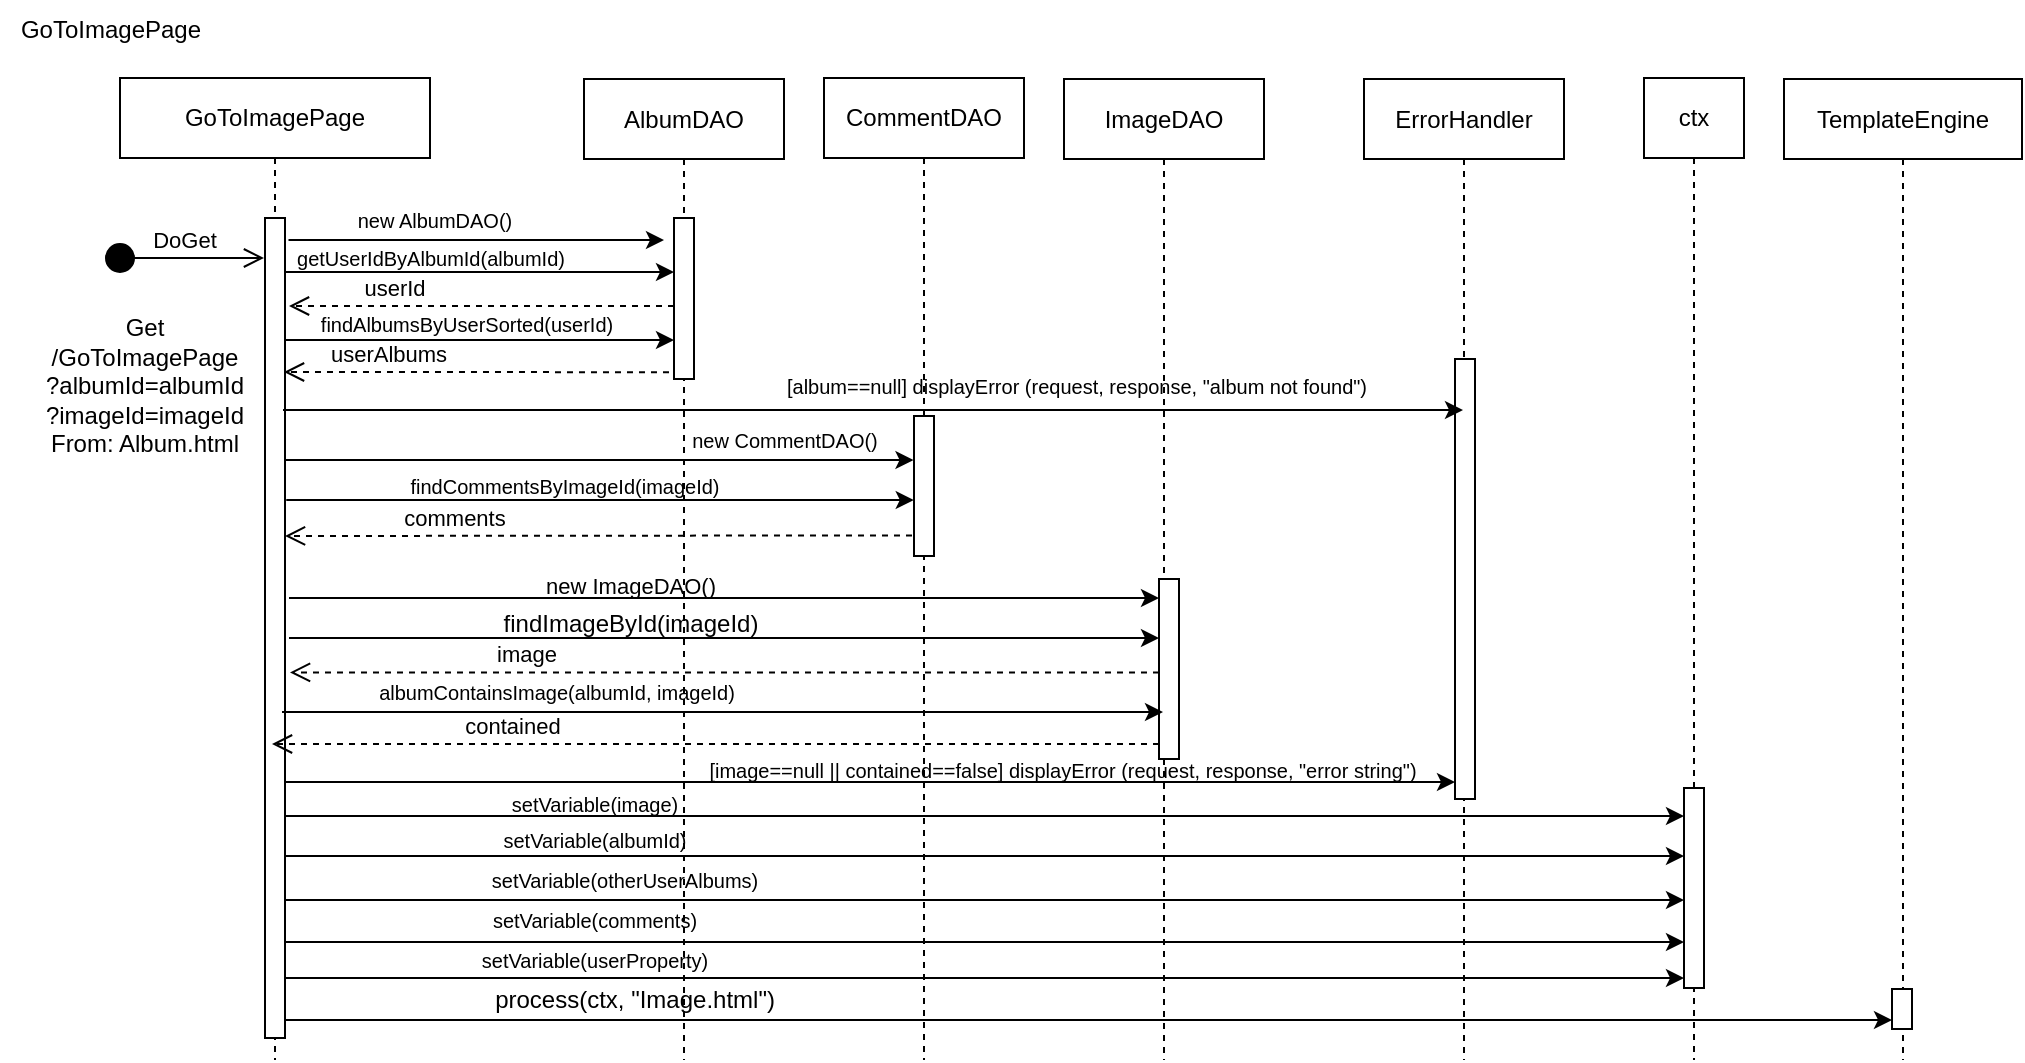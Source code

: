 <mxfile version="24.4.3" type="device">
  <diagram name="Pagina-1" id="nFwg7w9rd4U-h5GDvQUP">
    <mxGraphModel dx="1290" dy="556" grid="0" gridSize="10" guides="1" tooltips="1" connect="1" arrows="1" fold="1" page="1" pageScale="1" pageWidth="827" pageHeight="1169" math="0" shadow="0">
      <root>
        <mxCell id="0" />
        <mxCell id="1" parent="0" />
        <mxCell id="GIDoXzQEMwkHhOnKC9sn-1" value="&lt;span style=&quot;text-wrap: nowrap;&quot;&gt;GoToImagePage&lt;/span&gt;" style="shape=umlLifeline;perimeter=lifelinePerimeter;whiteSpace=wrap;html=1;container=0;dropTarget=0;collapsible=0;recursiveResize=0;outlineConnect=0;portConstraint=eastwest;newEdgeStyle={&quot;edgeStyle&quot;:&quot;elbowEdgeStyle&quot;,&quot;elbow&quot;:&quot;vertical&quot;,&quot;curved&quot;:0,&quot;rounded&quot;:0};" parent="1" vertex="1">
          <mxGeometry x="88" y="59" width="155" height="491" as="geometry" />
        </mxCell>
        <mxCell id="GIDoXzQEMwkHhOnKC9sn-2" value="" style="html=1;points=[];perimeter=orthogonalPerimeter;outlineConnect=0;targetShapes=umlLifeline;portConstraint=eastwest;newEdgeStyle={&quot;edgeStyle&quot;:&quot;elbowEdgeStyle&quot;,&quot;elbow&quot;:&quot;vertical&quot;,&quot;curved&quot;:0,&quot;rounded&quot;:0};" parent="GIDoXzQEMwkHhOnKC9sn-1" vertex="1">
          <mxGeometry x="72.5" y="70" width="10" height="410" as="geometry" />
        </mxCell>
        <mxCell id="GIDoXzQEMwkHhOnKC9sn-3" value="DoGet" style="html=1;verticalAlign=bottom;startArrow=circle;startFill=1;endArrow=open;startSize=6;endSize=8;curved=0;rounded=0;" parent="1" edge="1">
          <mxGeometry width="80" relative="1" as="geometry">
            <mxPoint x="80" y="149" as="sourcePoint" />
            <mxPoint x="160" y="149" as="targetPoint" />
            <mxPoint as="offset" />
          </mxGeometry>
        </mxCell>
        <mxCell id="GIDoXzQEMwkHhOnKC9sn-4" value="GoToImagePage" style="text;html=1;align=center;verticalAlign=middle;resizable=0;points=[];autosize=1;strokeColor=none;fillColor=none;" parent="1" vertex="1">
          <mxGeometry x="28" y="20" width="110" height="30" as="geometry" />
        </mxCell>
        <mxCell id="GIDoXzQEMwkHhOnKC9sn-5" value="&lt;div&gt;Get&lt;/div&gt;&lt;div&gt;/GoToImagePage&lt;/div&gt;&lt;div&gt;?albumId=albumId&lt;/div&gt;&lt;div&gt;?imageId=imageId&lt;/div&gt;&lt;div&gt;From: Album.html&lt;/div&gt;&lt;div&gt;&lt;br&gt;&lt;/div&gt;" style="text;html=1;align=center;verticalAlign=middle;resizable=0;points=[];autosize=1;strokeColor=none;fillColor=none;" parent="1" vertex="1">
          <mxGeometry x="40" y="170" width="120" height="100" as="geometry" />
        </mxCell>
        <mxCell id="GIDoXzQEMwkHhOnKC9sn-6" value="" style="endArrow=classic;html=1;rounded=0;" parent="1" target="GIDoXzQEMwkHhOnKC9sn-10" edge="1">
          <mxGeometry width="50" height="50" relative="1" as="geometry">
            <mxPoint x="170" y="491" as="sourcePoint" />
            <mxPoint x="590" y="491" as="targetPoint" />
          </mxGeometry>
        </mxCell>
        <mxCell id="GIDoXzQEMwkHhOnKC9sn-7" value="TemplateEngine" style="shape=umlLifeline;perimeter=lifelinePerimeter;whiteSpace=wrap;html=1;container=0;dropTarget=0;collapsible=0;recursiveResize=0;outlineConnect=0;portConstraint=eastwest;newEdgeStyle={&quot;edgeStyle&quot;:&quot;elbowEdgeStyle&quot;,&quot;elbow&quot;:&quot;vertical&quot;,&quot;curved&quot;:0,&quot;rounded&quot;:0};" parent="1" vertex="1">
          <mxGeometry x="920" y="59.5" width="119" height="490.5" as="geometry" />
        </mxCell>
        <mxCell id="GIDoXzQEMwkHhOnKC9sn-8" value="" style="html=1;points=[];perimeter=orthogonalPerimeter;outlineConnect=0;targetShapes=umlLifeline;portConstraint=eastwest;newEdgeStyle={&quot;edgeStyle&quot;:&quot;elbowEdgeStyle&quot;,&quot;elbow&quot;:&quot;vertical&quot;,&quot;curved&quot;:0,&quot;rounded&quot;:0};" parent="GIDoXzQEMwkHhOnKC9sn-7" vertex="1">
          <mxGeometry x="54" y="455" width="10" height="20" as="geometry" />
        </mxCell>
        <mxCell id="GIDoXzQEMwkHhOnKC9sn-9" value="ctx" style="shape=umlLifeline;perimeter=lifelinePerimeter;whiteSpace=wrap;html=1;container=0;dropTarget=0;collapsible=0;recursiveResize=0;outlineConnect=0;portConstraint=eastwest;newEdgeStyle={&quot;edgeStyle&quot;:&quot;elbowEdgeStyle&quot;,&quot;elbow&quot;:&quot;vertical&quot;,&quot;curved&quot;:0,&quot;rounded&quot;:0};" parent="1" vertex="1">
          <mxGeometry x="850" y="59" width="50" height="491" as="geometry" />
        </mxCell>
        <mxCell id="GIDoXzQEMwkHhOnKC9sn-10" value="" style="html=1;points=[];perimeter=orthogonalPerimeter;outlineConnect=0;targetShapes=umlLifeline;portConstraint=eastwest;newEdgeStyle={&quot;edgeStyle&quot;:&quot;elbowEdgeStyle&quot;,&quot;elbow&quot;:&quot;vertical&quot;,&quot;curved&quot;:0,&quot;rounded&quot;:0};" parent="GIDoXzQEMwkHhOnKC9sn-9" vertex="1">
          <mxGeometry x="20" y="355" width="10" height="100" as="geometry" />
        </mxCell>
        <mxCell id="GIDoXzQEMwkHhOnKC9sn-11" value="" style="endArrow=classic;html=1;rounded=0;" parent="1" target="GIDoXzQEMwkHhOnKC9sn-8" edge="1">
          <mxGeometry width="50" height="50" relative="1" as="geometry">
            <mxPoint x="170" y="530" as="sourcePoint" />
            <mxPoint x="694.0" y="530" as="targetPoint" />
          </mxGeometry>
        </mxCell>
        <mxCell id="GIDoXzQEMwkHhOnKC9sn-12" value="process(ctx, &quot;Image.html&quot;)" style="text;html=1;align=center;verticalAlign=middle;resizable=0;points=[];autosize=1;strokeColor=none;fillColor=none;" parent="1" vertex="1">
          <mxGeometry x="265" y="505" width="160" height="30" as="geometry" />
        </mxCell>
        <mxCell id="GIDoXzQEMwkHhOnKC9sn-13" value="ImageDAO" style="shape=umlLifeline;perimeter=lifelinePerimeter;whiteSpace=wrap;html=1;container=0;dropTarget=0;collapsible=0;recursiveResize=0;outlineConnect=0;portConstraint=eastwest;newEdgeStyle={&quot;edgeStyle&quot;:&quot;elbowEdgeStyle&quot;,&quot;elbow&quot;:&quot;vertical&quot;,&quot;curved&quot;:0,&quot;rounded&quot;:0};" parent="1" vertex="1">
          <mxGeometry x="560" y="59.5" width="100" height="490.5" as="geometry" />
        </mxCell>
        <mxCell id="GIDoXzQEMwkHhOnKC9sn-14" value="" style="html=1;points=[];perimeter=orthogonalPerimeter;outlineConnect=0;targetShapes=umlLifeline;portConstraint=eastwest;newEdgeStyle={&quot;edgeStyle&quot;:&quot;elbowEdgeStyle&quot;,&quot;elbow&quot;:&quot;vertical&quot;,&quot;curved&quot;:0,&quot;rounded&quot;:0};" parent="GIDoXzQEMwkHhOnKC9sn-13" vertex="1">
          <mxGeometry x="47.5" y="250" width="10" height="90" as="geometry" />
        </mxCell>
        <mxCell id="GIDoXzQEMwkHhOnKC9sn-15" value="" style="endArrow=classic;html=1;rounded=0;exitX=1.02;exitY=0.085;exitDx=0;exitDy=0;exitPerimeter=0;" parent="1" edge="1">
          <mxGeometry width="50" height="50" relative="1" as="geometry">
            <mxPoint x="172.5" y="319.0" as="sourcePoint" />
            <mxPoint x="607.5" y="319" as="targetPoint" />
          </mxGeometry>
        </mxCell>
        <mxCell id="GIDoXzQEMwkHhOnKC9sn-16" value="&lt;font style=&quot;font-size: 11px;&quot;&gt;new ImageDAO()&lt;/font&gt;" style="text;html=1;align=center;verticalAlign=middle;resizable=0;points=[];autosize=1;strokeColor=none;fillColor=none;" parent="1" vertex="1">
          <mxGeometry x="287.5" y="298" width="110" height="30" as="geometry" />
        </mxCell>
        <mxCell id="GIDoXzQEMwkHhOnKC9sn-17" value="" style="endArrow=classic;html=1;rounded=0;exitX=1.02;exitY=0.085;exitDx=0;exitDy=0;exitPerimeter=0;" parent="1" edge="1">
          <mxGeometry width="50" height="50" relative="1" as="geometry">
            <mxPoint x="172.5" y="339.0" as="sourcePoint" />
            <mxPoint x="607.5" y="339" as="targetPoint" />
          </mxGeometry>
        </mxCell>
        <mxCell id="GIDoXzQEMwkHhOnKC9sn-18" value="findImageById(imageId)" style="text;html=1;align=center;verticalAlign=middle;resizable=0;points=[];autosize=1;strokeColor=none;fillColor=none;" parent="1" vertex="1">
          <mxGeometry x="267.5" y="317" width="150" height="30" as="geometry" />
        </mxCell>
        <mxCell id="GIDoXzQEMwkHhOnKC9sn-19" value="image" style="html=1;verticalAlign=bottom;endArrow=open;dashed=1;endSize=8;edgeStyle=elbowEdgeStyle;elbow=vertical;curved=0;rounded=0;" parent="1" edge="1">
          <mxGeometry x="0.456" relative="1" as="geometry">
            <mxPoint x="173" y="356.21" as="targetPoint" />
            <Array as="points">
              <mxPoint x="452.5" y="356.21" />
            </Array>
            <mxPoint x="607.5" y="356.21" as="sourcePoint" />
            <mxPoint as="offset" />
          </mxGeometry>
        </mxCell>
        <mxCell id="GIDoXzQEMwkHhOnKC9sn-20" value="" style="endArrow=classic;html=1;rounded=0;" parent="1" target="GIDoXzQEMwkHhOnKC9sn-10" edge="1">
          <mxGeometry width="50" height="50" relative="1" as="geometry">
            <mxPoint x="170" y="428" as="sourcePoint" />
            <mxPoint x="590" y="428" as="targetPoint" />
          </mxGeometry>
        </mxCell>
        <mxCell id="GIDoXzQEMwkHhOnKC9sn-21" value="" style="endArrow=classic;html=1;rounded=0;" parent="1" target="GIDoXzQEMwkHhOnKC9sn-10" edge="1">
          <mxGeometry width="50" height="50" relative="1" as="geometry">
            <mxPoint x="170" y="448" as="sourcePoint" />
            <mxPoint x="590" y="448" as="targetPoint" />
          </mxGeometry>
        </mxCell>
        <mxCell id="GIDoXzQEMwkHhOnKC9sn-22" value="" style="endArrow=classic;html=1;rounded=0;" parent="1" target="GIDoXzQEMwkHhOnKC9sn-10" edge="1">
          <mxGeometry width="50" height="50" relative="1" as="geometry">
            <mxPoint x="170" y="470" as="sourcePoint" />
            <mxPoint x="590" y="470" as="targetPoint" />
          </mxGeometry>
        </mxCell>
        <mxCell id="GIDoXzQEMwkHhOnKC9sn-23" value="&lt;font style=&quot;font-size: 10px;&quot;&gt;setVariable(image)&lt;/font&gt;" style="text;html=1;align=center;verticalAlign=middle;resizable=0;points=[];autosize=1;strokeColor=none;fillColor=none;" parent="1" vertex="1">
          <mxGeometry x="270" y="407" width="110" height="30" as="geometry" />
        </mxCell>
        <mxCell id="GIDoXzQEMwkHhOnKC9sn-24" value="&lt;font style=&quot;font-size: 10px;&quot;&gt;setVariable(albumId)&lt;/font&gt;" style="text;html=1;align=center;verticalAlign=middle;resizable=0;points=[];autosize=1;strokeColor=none;fillColor=none;" parent="1" vertex="1">
          <mxGeometry x="265" y="425" width="120" height="30" as="geometry" />
        </mxCell>
        <mxCell id="GIDoXzQEMwkHhOnKC9sn-25" value="&lt;font style=&quot;font-size: 10px;&quot;&gt;setVariable(otherUserAlbums)&lt;/font&gt;" style="text;html=1;align=center;verticalAlign=middle;resizable=0;points=[];autosize=1;strokeColor=none;fillColor=none;" parent="1" vertex="1">
          <mxGeometry x="260" y="445" width="160" height="30" as="geometry" />
        </mxCell>
        <mxCell id="GIDoXzQEMwkHhOnKC9sn-26" value="&lt;font style=&quot;font-size: 10px;&quot;&gt;setVariable(comments)&lt;/font&gt;" style="text;html=1;align=center;verticalAlign=middle;resizable=0;points=[];autosize=1;strokeColor=none;fillColor=none;" parent="1" vertex="1">
          <mxGeometry x="260" y="465" width="130" height="30" as="geometry" />
        </mxCell>
        <mxCell id="GIDoXzQEMwkHhOnKC9sn-27" value="" style="endArrow=classic;html=1;rounded=0;" parent="1" target="GIDoXzQEMwkHhOnKC9sn-10" edge="1">
          <mxGeometry width="50" height="50" relative="1" as="geometry">
            <mxPoint x="170" y="509" as="sourcePoint" />
            <mxPoint x="590" y="509" as="targetPoint" />
          </mxGeometry>
        </mxCell>
        <mxCell id="GIDoXzQEMwkHhOnKC9sn-28" value="&lt;font style=&quot;font-size: 10px;&quot;&gt;setVariable(userProperty&lt;/font&gt;&lt;span style=&quot;background-color: initial; font-size: 10px;&quot;&gt;)&lt;/span&gt;" style="text;html=1;align=center;verticalAlign=middle;resizable=0;points=[];autosize=1;strokeColor=none;fillColor=none;" parent="1" vertex="1">
          <mxGeometry x="255" y="485" width="140" height="30" as="geometry" />
        </mxCell>
        <mxCell id="GIDoXzQEMwkHhOnKC9sn-29" value="AlbumDAO" style="shape=umlLifeline;perimeter=lifelinePerimeter;whiteSpace=wrap;html=1;container=0;dropTarget=0;collapsible=0;recursiveResize=0;outlineConnect=0;portConstraint=eastwest;newEdgeStyle={&quot;edgeStyle&quot;:&quot;elbowEdgeStyle&quot;,&quot;elbow&quot;:&quot;vertical&quot;,&quot;curved&quot;:0,&quot;rounded&quot;:0};" parent="1" vertex="1">
          <mxGeometry x="320" y="59.5" width="100" height="490.5" as="geometry" />
        </mxCell>
        <mxCell id="GIDoXzQEMwkHhOnKC9sn-30" value="" style="html=1;points=[];perimeter=orthogonalPerimeter;outlineConnect=0;targetShapes=umlLifeline;portConstraint=eastwest;newEdgeStyle={&quot;edgeStyle&quot;:&quot;elbowEdgeStyle&quot;,&quot;elbow&quot;:&quot;vertical&quot;,&quot;curved&quot;:0,&quot;rounded&quot;:0};" parent="GIDoXzQEMwkHhOnKC9sn-29" vertex="1">
          <mxGeometry x="45" y="69.5" width="10" height="80.5" as="geometry" />
        </mxCell>
        <mxCell id="GIDoXzQEMwkHhOnKC9sn-31" value="" style="endArrow=classic;html=1;rounded=0;exitX=1.02;exitY=0.085;exitDx=0;exitDy=0;exitPerimeter=0;" parent="1" edge="1">
          <mxGeometry width="50" height="50" relative="1" as="geometry">
            <mxPoint x="172.25" y="140.0" as="sourcePoint" />
            <mxPoint x="360" y="140" as="targetPoint" />
          </mxGeometry>
        </mxCell>
        <mxCell id="GIDoXzQEMwkHhOnKC9sn-32" value="&lt;font style=&quot;font-size: 10px;&quot;&gt;new AlbumDAO()&lt;/font&gt;" style="text;html=1;align=center;verticalAlign=middle;resizable=0;points=[];autosize=1;strokeColor=none;fillColor=none;" parent="1" vertex="1">
          <mxGeometry x="195" y="115" width="100" height="30" as="geometry" />
        </mxCell>
        <mxCell id="GIDoXzQEMwkHhOnKC9sn-33" value="" style="endArrow=classic;html=1;rounded=0;exitX=1.02;exitY=0.085;exitDx=0;exitDy=0;exitPerimeter=0;" parent="1" target="GIDoXzQEMwkHhOnKC9sn-30" edge="1">
          <mxGeometry width="50" height="50" relative="1" as="geometry">
            <mxPoint x="170.0" y="156.0" as="sourcePoint" />
            <mxPoint x="357.75" y="156" as="targetPoint" />
          </mxGeometry>
        </mxCell>
        <mxCell id="GIDoXzQEMwkHhOnKC9sn-34" value="&lt;span style=&quot;font-size: 10px;&quot;&gt;getUserIdByAlbumId(albumId)&lt;/span&gt;" style="text;html=1;align=center;verticalAlign=middle;resizable=0;points=[];autosize=1;strokeColor=none;fillColor=none;" parent="1" vertex="1">
          <mxGeometry x="162.75" y="134" width="160" height="30" as="geometry" />
        </mxCell>
        <mxCell id="GIDoXzQEMwkHhOnKC9sn-36" value="userId" style="html=1;verticalAlign=bottom;endArrow=open;dashed=1;endSize=8;edgeStyle=elbowEdgeStyle;elbow=vertical;curved=0;rounded=0;" parent="1" source="GIDoXzQEMwkHhOnKC9sn-30" edge="1">
          <mxGeometry x="0.456" relative="1" as="geometry">
            <mxPoint x="172.5" y="173.21" as="targetPoint" />
            <Array as="points" />
            <mxPoint x="507.5" y="173" as="sourcePoint" />
            <mxPoint as="offset" />
          </mxGeometry>
        </mxCell>
        <mxCell id="GIDoXzQEMwkHhOnKC9sn-37" value="" style="endArrow=classic;html=1;rounded=0;exitX=1.02;exitY=0.085;exitDx=0;exitDy=0;exitPerimeter=0;" parent="1" edge="1">
          <mxGeometry width="50" height="50" relative="1" as="geometry">
            <mxPoint x="170.0" y="190.0" as="sourcePoint" />
            <mxPoint x="365" y="190" as="targetPoint" />
          </mxGeometry>
        </mxCell>
        <mxCell id="GIDoXzQEMwkHhOnKC9sn-38" value="&lt;span style=&quot;font-size: 10px;&quot;&gt;findAlbumsByUserSorted(userId)&lt;/span&gt;" style="text;html=1;align=center;verticalAlign=middle;resizable=0;points=[];autosize=1;strokeColor=none;fillColor=none;" parent="1" vertex="1">
          <mxGeometry x="175.75" y="167" width="170" height="30" as="geometry" />
        </mxCell>
        <mxCell id="GIDoXzQEMwkHhOnKC9sn-39" value="userAlbums" style="html=1;verticalAlign=bottom;endArrow=open;dashed=1;endSize=8;edgeStyle=elbowEdgeStyle;elbow=vertical;curved=0;rounded=0;" parent="1" edge="1">
          <mxGeometry x="0.459" relative="1" as="geometry">
            <mxPoint x="170" y="206.3" as="targetPoint" />
            <Array as="points" />
            <mxPoint x="362.5" y="206.09" as="sourcePoint" />
            <mxPoint as="offset" />
          </mxGeometry>
        </mxCell>
        <mxCell id="GIDoXzQEMwkHhOnKC9sn-40" value="CommentDAO" style="shape=umlLifeline;perimeter=lifelinePerimeter;whiteSpace=wrap;html=1;container=0;dropTarget=0;collapsible=0;recursiveResize=0;outlineConnect=0;portConstraint=eastwest;newEdgeStyle={&quot;edgeStyle&quot;:&quot;elbowEdgeStyle&quot;,&quot;elbow&quot;:&quot;vertical&quot;,&quot;curved&quot;:0,&quot;rounded&quot;:0};" parent="1" vertex="1">
          <mxGeometry x="440" y="59" width="100" height="491" as="geometry" />
        </mxCell>
        <mxCell id="GIDoXzQEMwkHhOnKC9sn-41" value="" style="html=1;points=[];perimeter=orthogonalPerimeter;outlineConnect=0;targetShapes=umlLifeline;portConstraint=eastwest;newEdgeStyle={&quot;edgeStyle&quot;:&quot;elbowEdgeStyle&quot;,&quot;elbow&quot;:&quot;vertical&quot;,&quot;curved&quot;:0,&quot;rounded&quot;:0};" parent="GIDoXzQEMwkHhOnKC9sn-40" vertex="1">
          <mxGeometry x="45" y="169" width="10" height="70" as="geometry" />
        </mxCell>
        <mxCell id="GIDoXzQEMwkHhOnKC9sn-42" value="" style="endArrow=classic;html=1;rounded=0;" parent="1" edge="1">
          <mxGeometry width="50" height="50" relative="1" as="geometry">
            <mxPoint x="170.5" y="250" as="sourcePoint" />
            <mxPoint x="484.75" y="250" as="targetPoint" />
          </mxGeometry>
        </mxCell>
        <mxCell id="GIDoXzQEMwkHhOnKC9sn-43" value="&lt;span style=&quot;font-size: 10px;&quot;&gt;new CommentDAO()&lt;/span&gt;" style="text;html=1;align=center;verticalAlign=middle;resizable=0;points=[];autosize=1;strokeColor=none;fillColor=none;" parent="1" vertex="1">
          <mxGeometry x="360" y="225" width="120" height="30" as="geometry" />
        </mxCell>
        <mxCell id="GIDoXzQEMwkHhOnKC9sn-44" value="" style="endArrow=classic;html=1;rounded=0;" parent="1" edge="1">
          <mxGeometry width="50" height="50" relative="1" as="geometry">
            <mxPoint x="171.13" y="270" as="sourcePoint" />
            <mxPoint x="484.88" y="270" as="targetPoint" />
          </mxGeometry>
        </mxCell>
        <mxCell id="GIDoXzQEMwkHhOnKC9sn-45" value="&lt;span style=&quot;font-size: 10px;&quot;&gt;findCommentsByImageId(imageId)&lt;/span&gt;" style="text;html=1;align=center;verticalAlign=middle;resizable=0;points=[];autosize=1;strokeColor=none;fillColor=none;" parent="1" vertex="1">
          <mxGeometry x="220" y="248" width="180" height="30" as="geometry" />
        </mxCell>
        <mxCell id="GIDoXzQEMwkHhOnKC9sn-46" value="comments" style="html=1;verticalAlign=bottom;endArrow=open;dashed=1;endSize=8;edgeStyle=elbowEdgeStyle;elbow=vertical;curved=0;rounded=0;" parent="1" edge="1">
          <mxGeometry x="0.459" relative="1" as="geometry">
            <mxPoint x="170.5" y="288" as="targetPoint" />
            <Array as="points" />
            <mxPoint x="484" y="287.71" as="sourcePoint" />
            <mxPoint as="offset" />
          </mxGeometry>
        </mxCell>
        <mxCell id="Y448-95tRjfH0gJQnsth-1" value="ErrorHandler" style="shape=umlLifeline;perimeter=lifelinePerimeter;whiteSpace=wrap;html=1;container=0;dropTarget=0;collapsible=0;recursiveResize=0;outlineConnect=0;portConstraint=eastwest;newEdgeStyle={&quot;edgeStyle&quot;:&quot;elbowEdgeStyle&quot;,&quot;elbow&quot;:&quot;vertical&quot;,&quot;curved&quot;:0,&quot;rounded&quot;:0};" vertex="1" parent="1">
          <mxGeometry x="710" y="59.5" width="100" height="490.5" as="geometry" />
        </mxCell>
        <mxCell id="Y448-95tRjfH0gJQnsth-2" value="" style="html=1;points=[];perimeter=orthogonalPerimeter;outlineConnect=0;targetShapes=umlLifeline;portConstraint=eastwest;newEdgeStyle={&quot;edgeStyle&quot;:&quot;elbowEdgeStyle&quot;,&quot;elbow&quot;:&quot;vertical&quot;,&quot;curved&quot;:0,&quot;rounded&quot;:0};" vertex="1" parent="Y448-95tRjfH0gJQnsth-1">
          <mxGeometry x="45.5" y="140" width="10" height="220" as="geometry" />
        </mxCell>
        <mxCell id="Y448-95tRjfH0gJQnsth-3" value="" style="endArrow=classic;html=1;rounded=0;" edge="1" parent="1" target="Y448-95tRjfH0gJQnsth-2">
          <mxGeometry width="50" height="50" relative="1" as="geometry">
            <mxPoint x="170" y="411" as="sourcePoint" />
            <mxPoint x="750" y="410" as="targetPoint" />
          </mxGeometry>
        </mxCell>
        <mxCell id="Y448-95tRjfH0gJQnsth-4" value="&lt;span style=&quot;font-size: 10px;&quot;&gt;[image==null || contained==false] displayError (request, response, &quot;error string&quot;)&lt;/span&gt;" style="text;html=1;align=center;verticalAlign=middle;resizable=0;points=[];autosize=1;strokeColor=none;fillColor=none;" vertex="1" parent="1">
          <mxGeometry x="369" y="390" width="380" height="30" as="geometry" />
        </mxCell>
        <mxCell id="Y448-95tRjfH0gJQnsth-5" value="" style="endArrow=classic;html=1;rounded=0;exitX=1.02;exitY=0.085;exitDx=0;exitDy=0;exitPerimeter=0;" edge="1" parent="1">
          <mxGeometry width="50" height="50" relative="1" as="geometry">
            <mxPoint x="169" y="376" as="sourcePoint" />
            <mxPoint x="609.5" y="376" as="targetPoint" />
          </mxGeometry>
        </mxCell>
        <mxCell id="Y448-95tRjfH0gJQnsth-6" value="&lt;span style=&quot;font-size: 10px;&quot;&gt;albumContainsImage(albumId, imageId)&lt;/span&gt;" style="text;html=1;align=center;verticalAlign=middle;resizable=0;points=[];autosize=1;strokeColor=none;fillColor=none;" vertex="1" parent="1">
          <mxGeometry x="206" y="351" width="200" height="30" as="geometry" />
        </mxCell>
        <mxCell id="Y448-95tRjfH0gJQnsth-7" value="contained" style="html=1;verticalAlign=bottom;endArrow=open;dashed=1;endSize=8;edgeStyle=elbowEdgeStyle;elbow=vertical;curved=0;rounded=0;" edge="1" parent="1">
          <mxGeometry x="0.459" relative="1" as="geometry">
            <mxPoint x="164" y="392" as="targetPoint" />
            <Array as="points" />
            <mxPoint x="607.5" y="392" as="sourcePoint" />
            <mxPoint as="offset" />
          </mxGeometry>
        </mxCell>
        <mxCell id="Y448-95tRjfH0gJQnsth-8" value="" style="endArrow=classic;html=1;rounded=0;" edge="1" parent="1" target="Y448-95tRjfH0gJQnsth-1">
          <mxGeometry width="50" height="50" relative="1" as="geometry">
            <mxPoint x="169.5" y="225" as="sourcePoint" />
            <mxPoint x="670.5" y="225" as="targetPoint" />
          </mxGeometry>
        </mxCell>
        <mxCell id="Y448-95tRjfH0gJQnsth-9" value="&lt;span style=&quot;font-size: 10px;&quot;&gt;[album==null] displayError (request, response, &quot;album not found&quot;)&lt;/span&gt;" style="text;html=1;align=center;verticalAlign=middle;resizable=0;points=[];autosize=1;strokeColor=none;fillColor=none;" vertex="1" parent="1">
          <mxGeometry x="411" y="198" width="310" height="30" as="geometry" />
        </mxCell>
      </root>
    </mxGraphModel>
  </diagram>
</mxfile>
